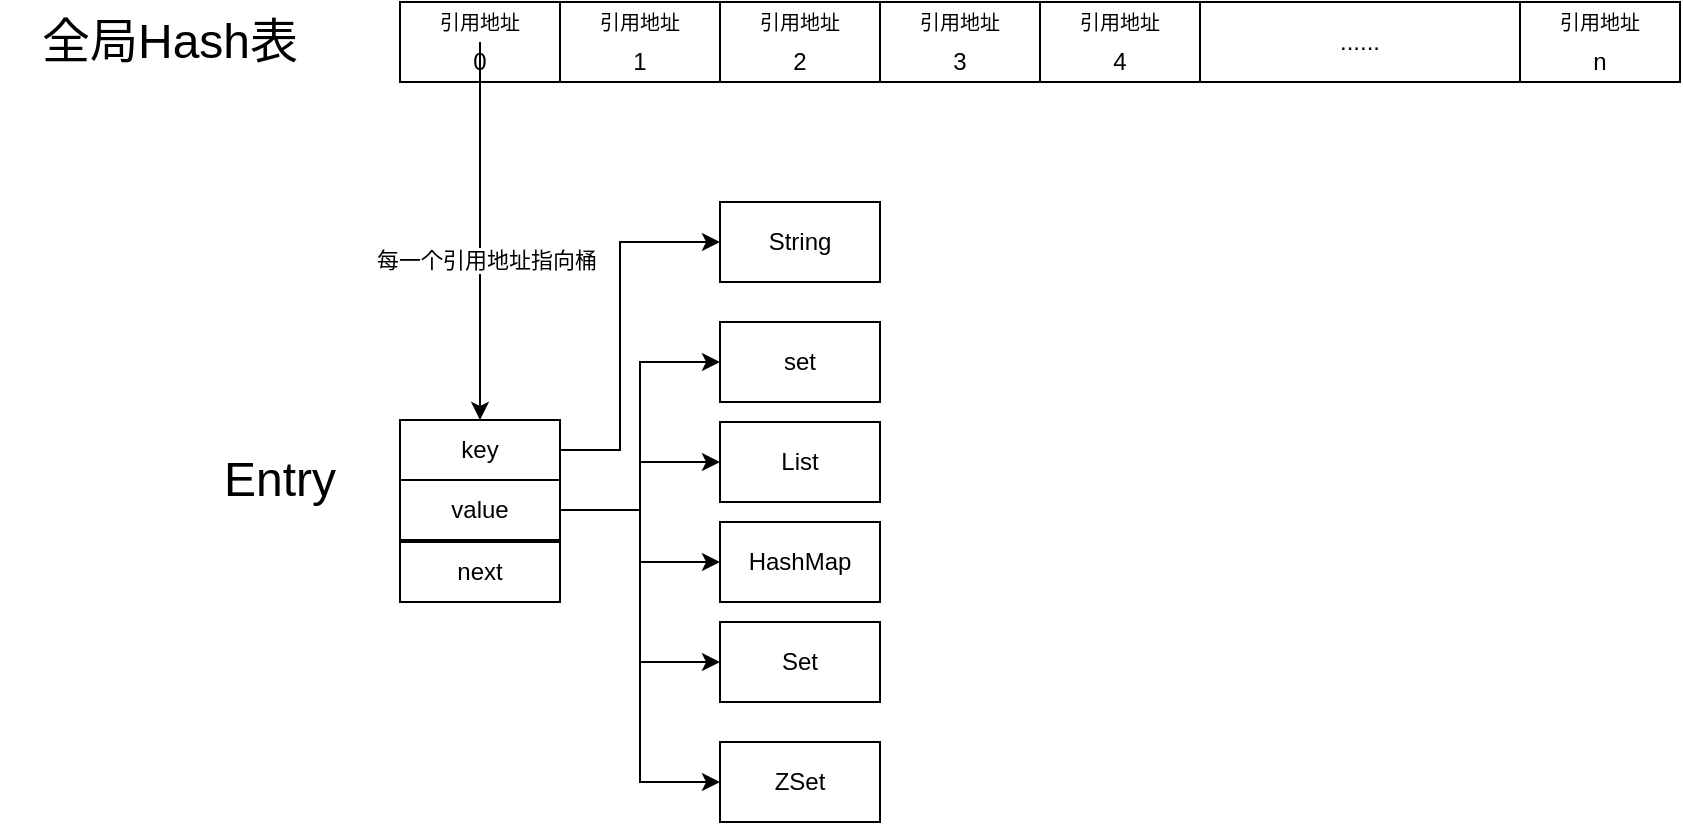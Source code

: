 <mxfile version="14.6.13" type="device"><diagram id="Cmm5b3-toTgYt-nET7nt" name="第 1 页"><mxGraphModel dx="920" dy="585" grid="1" gridSize="10" guides="1" tooltips="1" connect="1" arrows="1" fold="1" page="1" pageScale="1" pageWidth="200000" pageHeight="200000" math="0" shadow="0"><root><mxCell id="0"/><mxCell id="1" parent="0"/><mxCell id="bTuP45hq2RIwyOE2UtkW-48" value="" style="rounded=0;whiteSpace=wrap;html=1;" vertex="1" parent="1"><mxGeometry x="520" y="610" width="80" height="40" as="geometry"/></mxCell><mxCell id="bTuP45hq2RIwyOE2UtkW-46" value="" style="rounded=0;whiteSpace=wrap;html=1;" vertex="1" parent="1"><mxGeometry x="520" y="550" width="80" height="40" as="geometry"/></mxCell><mxCell id="bTuP45hq2RIwyOE2UtkW-47" value="" style="rounded=0;whiteSpace=wrap;html=1;" vertex="1" parent="1"><mxGeometry x="520" y="500" width="80" height="40" as="geometry"/></mxCell><mxCell id="bTuP45hq2RIwyOE2UtkW-44" value="" style="rounded=0;whiteSpace=wrap;html=1;" vertex="1" parent="1"><mxGeometry x="520" y="400" width="80" height="40" as="geometry"/></mxCell><mxCell id="bTuP45hq2RIwyOE2UtkW-1" value="" style="rounded=0;whiteSpace=wrap;html=1;" vertex="1" parent="1"><mxGeometry x="360" y="240" width="640" height="40" as="geometry"/></mxCell><mxCell id="bTuP45hq2RIwyOE2UtkW-3" value="" style="rounded=0;whiteSpace=wrap;html=1;" vertex="1" parent="1"><mxGeometry x="360" y="240" width="80" height="40" as="geometry"/></mxCell><mxCell id="bTuP45hq2RIwyOE2UtkW-4" value="" style="rounded=0;whiteSpace=wrap;html=1;" vertex="1" parent="1"><mxGeometry x="440" y="240" width="80" height="40" as="geometry"/></mxCell><mxCell id="bTuP45hq2RIwyOE2UtkW-5" value="" style="rounded=0;whiteSpace=wrap;html=1;" vertex="1" parent="1"><mxGeometry x="520" y="240" width="80" height="40" as="geometry"/></mxCell><mxCell id="bTuP45hq2RIwyOE2UtkW-6" value="" style="rounded=0;whiteSpace=wrap;html=1;" vertex="1" parent="1"><mxGeometry x="600" y="240" width="80" height="40" as="geometry"/></mxCell><mxCell id="bTuP45hq2RIwyOE2UtkW-7" value="" style="rounded=0;whiteSpace=wrap;html=1;" vertex="1" parent="1"><mxGeometry x="680" y="240" width="80" height="40" as="geometry"/></mxCell><mxCell id="bTuP45hq2RIwyOE2UtkW-10" value="" style="rounded=0;whiteSpace=wrap;html=1;" vertex="1" parent="1"><mxGeometry x="920" y="240" width="80" height="40" as="geometry"/></mxCell><mxCell id="bTuP45hq2RIwyOE2UtkW-11" value="0" style="text;html=1;strokeColor=none;fillColor=none;align=center;verticalAlign=middle;whiteSpace=wrap;rounded=0;" vertex="1" parent="1"><mxGeometry x="380" y="260" width="40" height="20" as="geometry"/></mxCell><mxCell id="bTuP45hq2RIwyOE2UtkW-14" value="n" style="text;html=1;strokeColor=none;fillColor=none;align=center;verticalAlign=middle;whiteSpace=wrap;rounded=0;" vertex="1" parent="1"><mxGeometry x="940" y="260" width="40" height="20" as="geometry"/></mxCell><mxCell id="bTuP45hq2RIwyOE2UtkW-15" value="1" style="text;html=1;strokeColor=none;fillColor=none;align=center;verticalAlign=middle;whiteSpace=wrap;rounded=0;" vertex="1" parent="1"><mxGeometry x="460" y="260" width="40" height="20" as="geometry"/></mxCell><mxCell id="bTuP45hq2RIwyOE2UtkW-16" value="2" style="text;html=1;strokeColor=none;fillColor=none;align=center;verticalAlign=middle;whiteSpace=wrap;rounded=0;" vertex="1" parent="1"><mxGeometry x="540" y="260" width="40" height="20" as="geometry"/></mxCell><mxCell id="bTuP45hq2RIwyOE2UtkW-17" value="3" style="text;html=1;strokeColor=none;fillColor=none;align=center;verticalAlign=middle;whiteSpace=wrap;rounded=0;" vertex="1" parent="1"><mxGeometry x="620" y="260" width="40" height="20" as="geometry"/></mxCell><mxCell id="bTuP45hq2RIwyOE2UtkW-18" value="4" style="text;html=1;strokeColor=none;fillColor=none;align=center;verticalAlign=middle;whiteSpace=wrap;rounded=0;" vertex="1" parent="1"><mxGeometry x="700" y="260" width="40" height="20" as="geometry"/></mxCell><mxCell id="bTuP45hq2RIwyOE2UtkW-19" value="" style="rounded=0;whiteSpace=wrap;html=1;" vertex="1" parent="1"><mxGeometry x="360" y="449" width="80" height="60" as="geometry"/></mxCell><mxCell id="bTuP45hq2RIwyOE2UtkW-20" value="&lt;font style=&quot;font-size: 24px&quot;&gt;全局Hash表&lt;/font&gt;" style="text;html=1;strokeColor=none;fillColor=none;align=center;verticalAlign=middle;whiteSpace=wrap;rounded=0;" vertex="1" parent="1"><mxGeometry x="160" y="250" width="170" height="20" as="geometry"/></mxCell><mxCell id="bTuP45hq2RIwyOE2UtkW-26" value="set" style="text;html=1;strokeColor=none;fillColor=none;align=center;verticalAlign=middle;whiteSpace=wrap;rounded=0;" vertex="1" parent="1"><mxGeometry x="540" y="410" width="40" height="20" as="geometry"/></mxCell><mxCell id="bTuP45hq2RIwyOE2UtkW-27" value="ZSet" style="text;html=1;strokeColor=none;fillColor=none;align=center;verticalAlign=middle;whiteSpace=wrap;rounded=0;" vertex="1" parent="1"><mxGeometry x="540" y="620" width="40" height="20" as="geometry"/></mxCell><mxCell id="bTuP45hq2RIwyOE2UtkW-28" value="HashMap" style="text;html=1;strokeColor=none;fillColor=none;align=center;verticalAlign=middle;whiteSpace=wrap;rounded=0;" vertex="1" parent="1"><mxGeometry x="540" y="510" width="40" height="20" as="geometry"/></mxCell><mxCell id="bTuP45hq2RIwyOE2UtkW-29" value="Set" style="text;html=1;strokeColor=none;fillColor=none;align=center;verticalAlign=middle;whiteSpace=wrap;rounded=0;" vertex="1" parent="1"><mxGeometry x="540" y="560" width="40" height="20" as="geometry"/></mxCell><mxCell id="bTuP45hq2RIwyOE2UtkW-40" style="edgeStyle=orthogonalEdgeStyle;rounded=0;orthogonalLoop=1;jettySize=auto;html=1;" edge="1" parent="1" source="bTuP45hq2RIwyOE2UtkW-31" target="bTuP45hq2RIwyOE2UtkW-19"><mxGeometry relative="1" as="geometry"/></mxCell><mxCell id="bTuP45hq2RIwyOE2UtkW-42" value="每一个引用地址指向桶" style="edgeLabel;html=1;align=center;verticalAlign=middle;resizable=0;points=[];" vertex="1" connectable="0" parent="bTuP45hq2RIwyOE2UtkW-40"><mxGeometry x="0.152" y="3" relative="1" as="geometry"><mxPoint as="offset"/></mxGeometry></mxCell><mxCell id="bTuP45hq2RIwyOE2UtkW-31" value="&lt;font style=&quot;font-size: 10px&quot;&gt;引用地址&lt;/font&gt;" style="text;html=1;strokeColor=none;fillColor=none;align=center;verticalAlign=middle;whiteSpace=wrap;rounded=0;" vertex="1" parent="1"><mxGeometry x="375" y="240" width="50" height="20" as="geometry"/></mxCell><mxCell id="bTuP45hq2RIwyOE2UtkW-32" value="&lt;font style=&quot;font-size: 10px&quot;&gt;引用地址&lt;/font&gt;" style="text;html=1;strokeColor=none;fillColor=none;align=center;verticalAlign=middle;whiteSpace=wrap;rounded=0;" vertex="1" parent="1"><mxGeometry x="615" y="240" width="50" height="20" as="geometry"/></mxCell><mxCell id="bTuP45hq2RIwyOE2UtkW-33" value="&lt;font style=&quot;font-size: 10px&quot;&gt;引用地址&lt;/font&gt;" style="text;html=1;strokeColor=none;fillColor=none;align=center;verticalAlign=middle;whiteSpace=wrap;rounded=0;" vertex="1" parent="1"><mxGeometry x="455" y="240" width="50" height="20" as="geometry"/></mxCell><mxCell id="bTuP45hq2RIwyOE2UtkW-34" value="&lt;font style=&quot;font-size: 10px&quot;&gt;引用地址&lt;/font&gt;" style="text;html=1;strokeColor=none;fillColor=none;align=center;verticalAlign=middle;whiteSpace=wrap;rounded=0;" vertex="1" parent="1"><mxGeometry x="535" y="240" width="50" height="20" as="geometry"/></mxCell><mxCell id="bTuP45hq2RIwyOE2UtkW-35" value="&lt;font style=&quot;font-size: 10px&quot;&gt;引用地址&lt;/font&gt;" style="text;html=1;strokeColor=none;fillColor=none;align=center;verticalAlign=middle;whiteSpace=wrap;rounded=0;" vertex="1" parent="1"><mxGeometry x="695" y="240" width="50" height="20" as="geometry"/></mxCell><mxCell id="bTuP45hq2RIwyOE2UtkW-36" value="&lt;font style=&quot;font-size: 10px&quot;&gt;引用地址&lt;/font&gt;" style="text;html=1;strokeColor=none;fillColor=none;align=center;verticalAlign=middle;whiteSpace=wrap;rounded=0;" vertex="1" parent="1"><mxGeometry x="935" y="240" width="50" height="20" as="geometry"/></mxCell><mxCell id="bTuP45hq2RIwyOE2UtkW-37" value="&lt;font style=&quot;font-size: 24px&quot;&gt;Entry&lt;/font&gt;" style="text;html=1;strokeColor=none;fillColor=none;align=center;verticalAlign=middle;whiteSpace=wrap;rounded=0;" vertex="1" parent="1"><mxGeometry x="280" y="469" width="40" height="20" as="geometry"/></mxCell><mxCell id="bTuP45hq2RIwyOE2UtkW-59" style="edgeStyle=orthogonalEdgeStyle;rounded=0;orthogonalLoop=1;jettySize=auto;html=1;entryX=0;entryY=0.5;entryDx=0;entryDy=0;" edge="1" parent="1" source="bTuP45hq2RIwyOE2UtkW-43" target="bTuP45hq2RIwyOE2UtkW-58"><mxGeometry relative="1" as="geometry"><Array as="points"><mxPoint x="470" y="464"/><mxPoint x="470" y="360"/></Array></mxGeometry></mxCell><mxCell id="bTuP45hq2RIwyOE2UtkW-43" value="key" style="rounded=0;whiteSpace=wrap;html=1;" vertex="1" parent="1"><mxGeometry x="360" y="449" width="80" height="30" as="geometry"/></mxCell><mxCell id="bTuP45hq2RIwyOE2UtkW-52" style="edgeStyle=orthogonalEdgeStyle;rounded=0;orthogonalLoop=1;jettySize=auto;html=1;entryX=0;entryY=0.5;entryDx=0;entryDy=0;" edge="1" parent="1" source="bTuP45hq2RIwyOE2UtkW-45" target="bTuP45hq2RIwyOE2UtkW-44"><mxGeometry relative="1" as="geometry"/></mxCell><mxCell id="bTuP45hq2RIwyOE2UtkW-53" style="edgeStyle=orthogonalEdgeStyle;rounded=0;orthogonalLoop=1;jettySize=auto;html=1;entryX=0;entryY=0.5;entryDx=0;entryDy=0;" edge="1" parent="1" source="bTuP45hq2RIwyOE2UtkW-45" target="bTuP45hq2RIwyOE2UtkW-50"><mxGeometry relative="1" as="geometry"/></mxCell><mxCell id="bTuP45hq2RIwyOE2UtkW-54" style="edgeStyle=orthogonalEdgeStyle;rounded=0;orthogonalLoop=1;jettySize=auto;html=1;entryX=0;entryY=0.5;entryDx=0;entryDy=0;" edge="1" parent="1" source="bTuP45hq2RIwyOE2UtkW-45" target="bTuP45hq2RIwyOE2UtkW-47"><mxGeometry relative="1" as="geometry"/></mxCell><mxCell id="bTuP45hq2RIwyOE2UtkW-55" style="edgeStyle=orthogonalEdgeStyle;rounded=0;orthogonalLoop=1;jettySize=auto;html=1;entryX=0;entryY=0.5;entryDx=0;entryDy=0;" edge="1" parent="1" source="bTuP45hq2RIwyOE2UtkW-45" target="bTuP45hq2RIwyOE2UtkW-46"><mxGeometry relative="1" as="geometry"/></mxCell><mxCell id="bTuP45hq2RIwyOE2UtkW-56" style="edgeStyle=orthogonalEdgeStyle;rounded=0;orthogonalLoop=1;jettySize=auto;html=1;entryX=0;entryY=0.5;entryDx=0;entryDy=0;" edge="1" parent="1" source="bTuP45hq2RIwyOE2UtkW-45" target="bTuP45hq2RIwyOE2UtkW-48"><mxGeometry relative="1" as="geometry"/></mxCell><mxCell id="bTuP45hq2RIwyOE2UtkW-45" value="value" style="rounded=0;whiteSpace=wrap;html=1;" vertex="1" parent="1"><mxGeometry x="360" y="479" width="80" height="30" as="geometry"/></mxCell><mxCell id="bTuP45hq2RIwyOE2UtkW-50" value="" style="rounded=0;whiteSpace=wrap;html=1;" vertex="1" parent="1"><mxGeometry x="520" y="450" width="80" height="40" as="geometry"/></mxCell><mxCell id="bTuP45hq2RIwyOE2UtkW-51" value="List" style="text;html=1;strokeColor=none;fillColor=none;align=center;verticalAlign=middle;whiteSpace=wrap;rounded=0;" vertex="1" parent="1"><mxGeometry x="540" y="460" width="40" height="20" as="geometry"/></mxCell><mxCell id="bTuP45hq2RIwyOE2UtkW-58" value="String" style="rounded=0;whiteSpace=wrap;html=1;" vertex="1" parent="1"><mxGeometry x="520" y="340" width="80" height="40" as="geometry"/></mxCell><mxCell id="bTuP45hq2RIwyOE2UtkW-61" value="......" style="text;html=1;strokeColor=none;fillColor=none;align=center;verticalAlign=middle;whiteSpace=wrap;rounded=0;" vertex="1" parent="1"><mxGeometry x="820" y="250" width="40" height="20" as="geometry"/></mxCell><mxCell id="bTuP45hq2RIwyOE2UtkW-62" value="next" style="rounded=0;whiteSpace=wrap;html=1;" vertex="1" parent="1"><mxGeometry x="360" y="510" width="80" height="30" as="geometry"/></mxCell></root></mxGraphModel></diagram></mxfile>